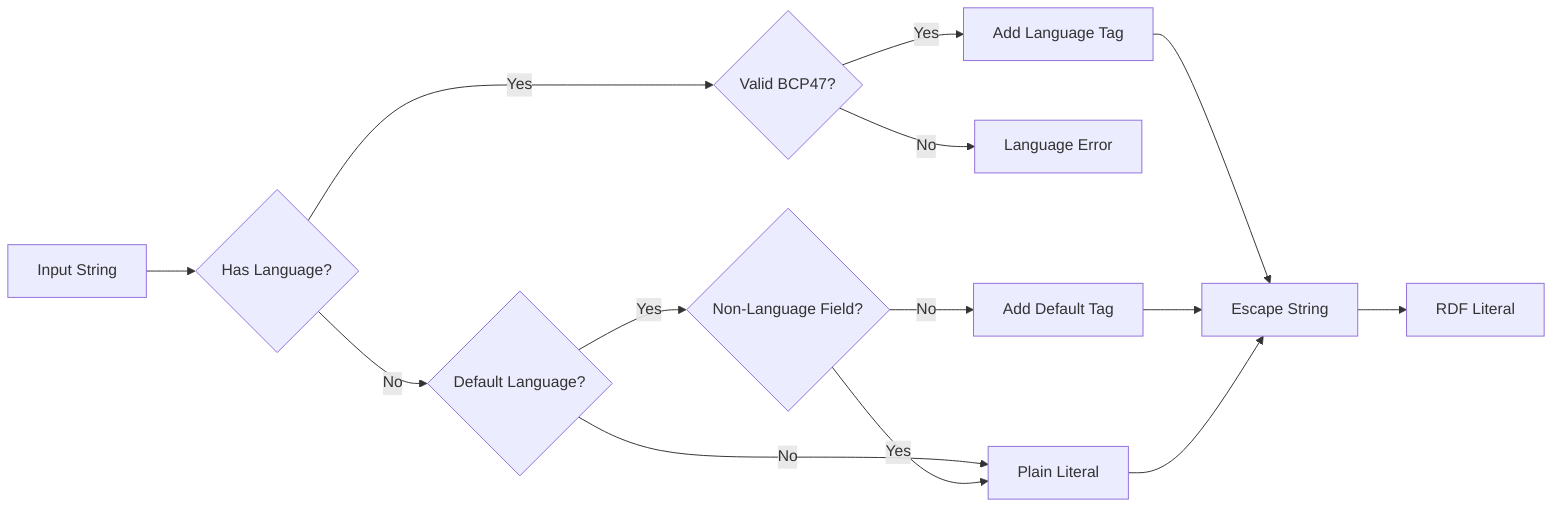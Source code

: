 flowchart LR
    Input[Input String] --> HasLang{Has Language?}
    HasLang --> |Yes| ValidLang{Valid BCP47?}
    HasLang --> |No| DefLang{Default Language?}
    
    ValidLang --> |Yes| AddTag[Add Language Tag]
    ValidLang --> |No| Error[Language Error]
    
    DefLang --> |Yes| NonLangField{Non-Language Field?}
    DefLang --> |No| Plain[Plain Literal]
    
    NonLangField --> |Yes| Plain
    NonLangField --> |No| AddDefTag[Add Default Tag]
    
    AddTag --> Escape[Escape String]
    AddDefTag --> Escape
    Plain --> Escape
    
    Escape --> Output[RDF Literal]
    
    class Input,Output borderbox
    class Error emphasis